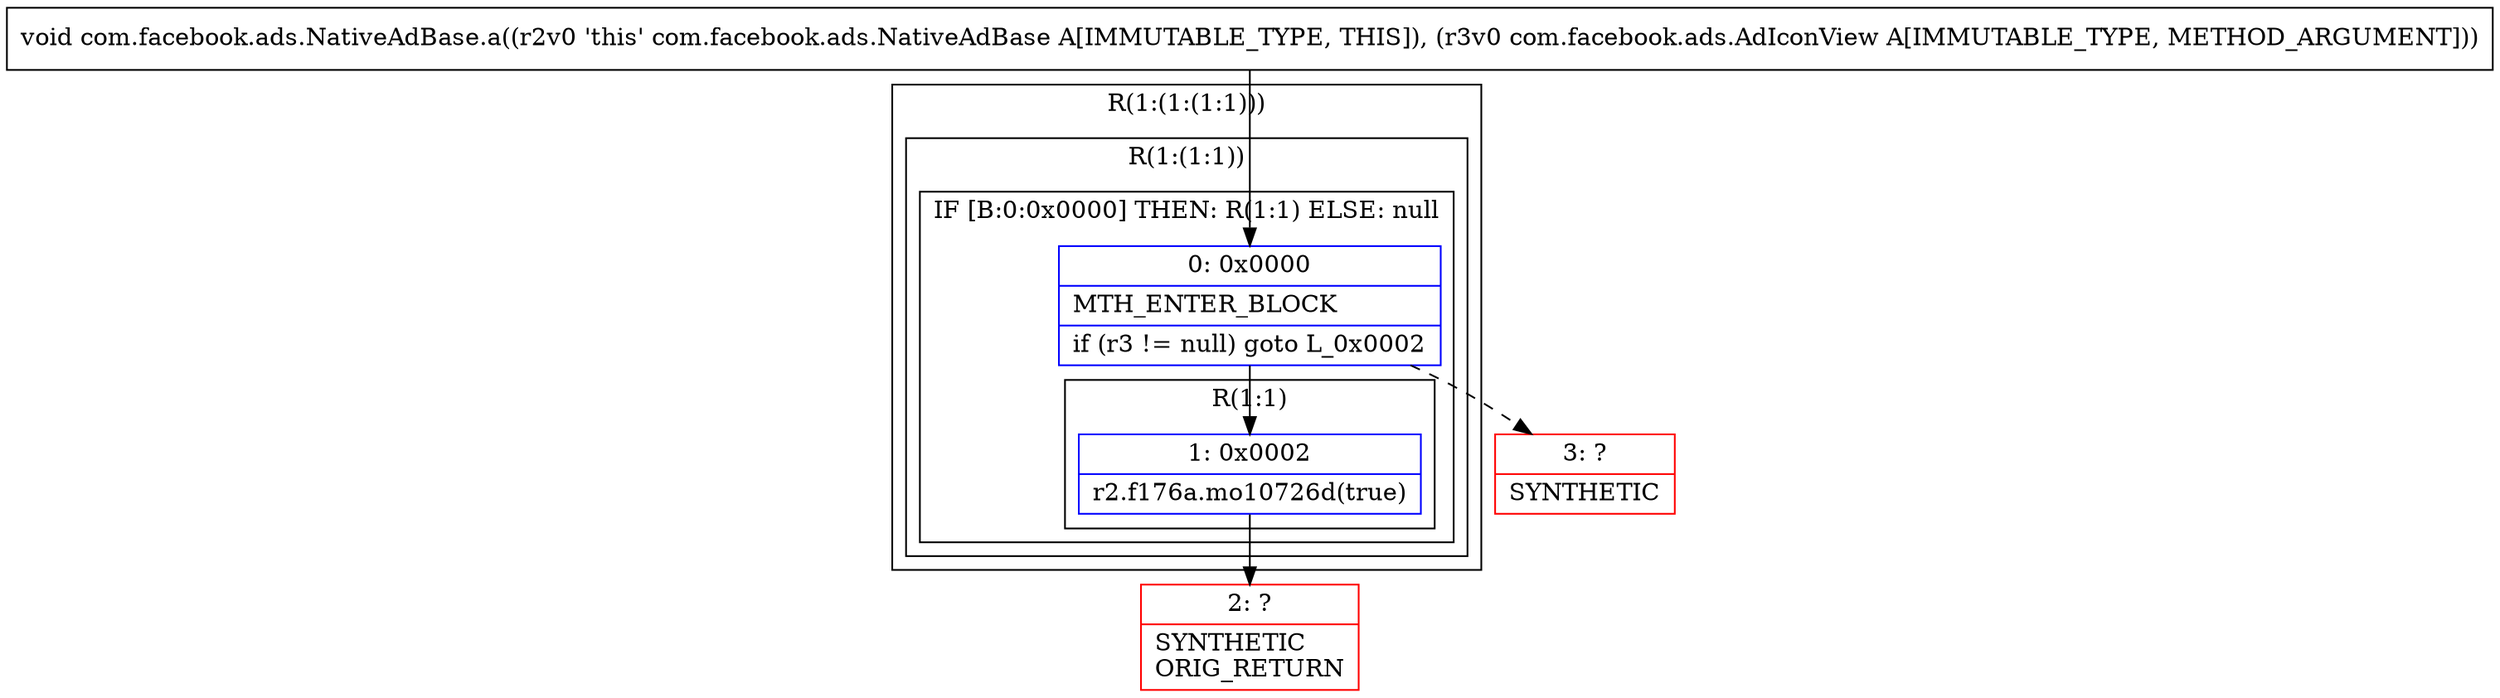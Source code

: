 digraph "CFG forcom.facebook.ads.NativeAdBase.a(Lcom\/facebook\/ads\/AdIconView;)V" {
subgraph cluster_Region_216348596 {
label = "R(1:(1:(1:1)))";
node [shape=record,color=blue];
subgraph cluster_Region_1793772215 {
label = "R(1:(1:1))";
node [shape=record,color=blue];
subgraph cluster_IfRegion_1958794572 {
label = "IF [B:0:0x0000] THEN: R(1:1) ELSE: null";
node [shape=record,color=blue];
Node_0 [shape=record,label="{0\:\ 0x0000|MTH_ENTER_BLOCK\l|if (r3 != null) goto L_0x0002\l}"];
subgraph cluster_Region_855931477 {
label = "R(1:1)";
node [shape=record,color=blue];
Node_1 [shape=record,label="{1\:\ 0x0002|r2.f176a.mo10726d(true)\l}"];
}
}
}
}
Node_2 [shape=record,color=red,label="{2\:\ ?|SYNTHETIC\lORIG_RETURN\l}"];
Node_3 [shape=record,color=red,label="{3\:\ ?|SYNTHETIC\l}"];
MethodNode[shape=record,label="{void com.facebook.ads.NativeAdBase.a((r2v0 'this' com.facebook.ads.NativeAdBase A[IMMUTABLE_TYPE, THIS]), (r3v0 com.facebook.ads.AdIconView A[IMMUTABLE_TYPE, METHOD_ARGUMENT])) }"];
MethodNode -> Node_0;
Node_0 -> Node_1;
Node_0 -> Node_3[style=dashed];
Node_1 -> Node_2;
}

